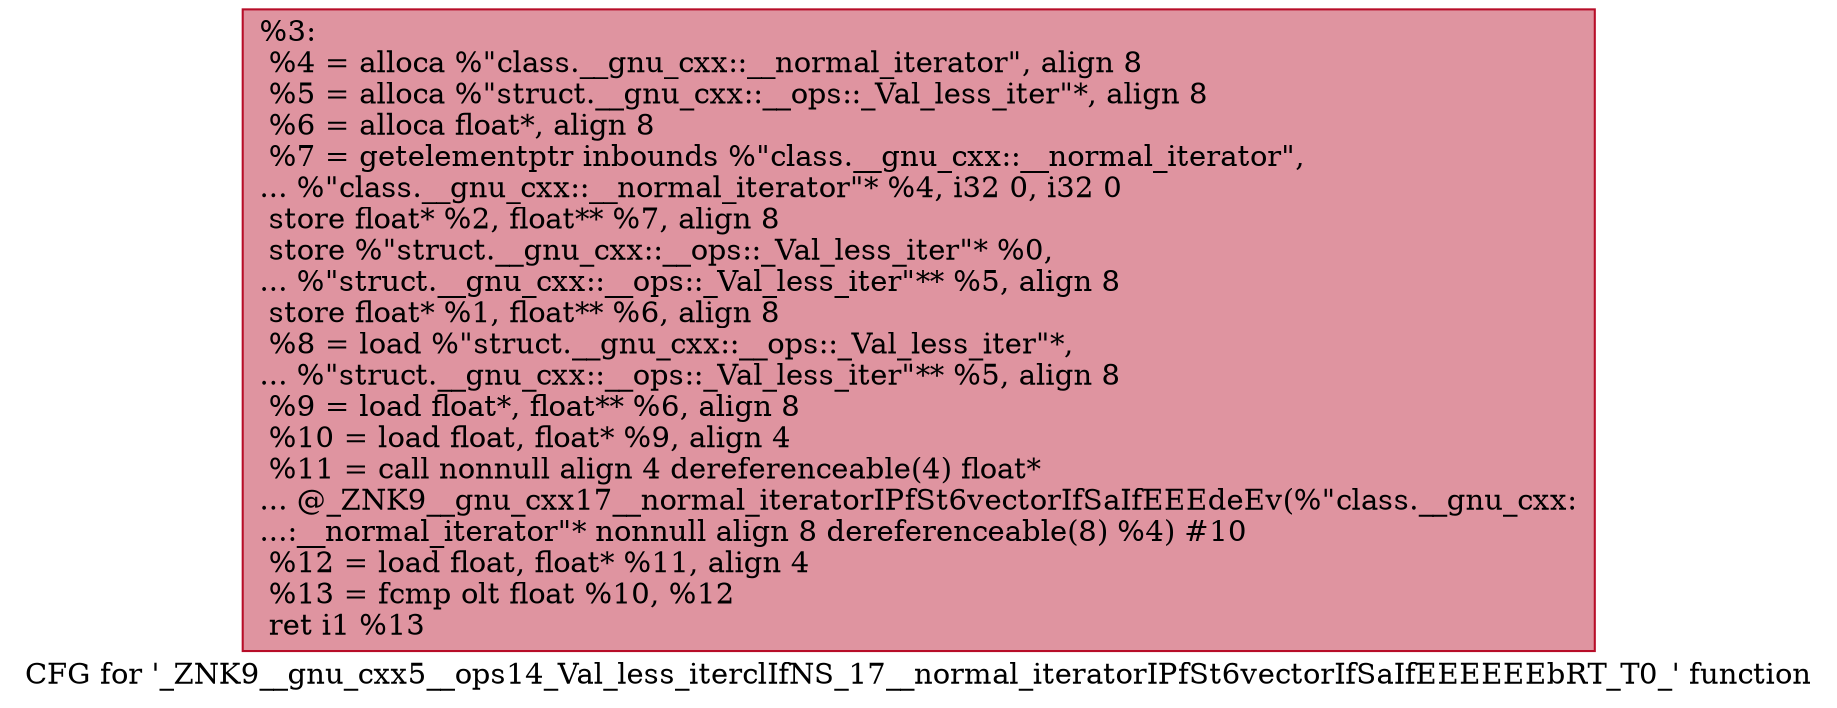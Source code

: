 digraph "CFG for '_ZNK9__gnu_cxx5__ops14_Val_less_iterclIfNS_17__normal_iteratorIPfSt6vectorIfSaIfEEEEEEbRT_T0_' function" {
	label="CFG for '_ZNK9__gnu_cxx5__ops14_Val_less_iterclIfNS_17__normal_iteratorIPfSt6vectorIfSaIfEEEEEEbRT_T0_' function";

	Node0x559354752e30 [shape=record,color="#b70d28ff", style=filled, fillcolor="#b70d2870",label="{%3:\l  %4 = alloca %\"class.__gnu_cxx::__normal_iterator\", align 8\l  %5 = alloca %\"struct.__gnu_cxx::__ops::_Val_less_iter\"*, align 8\l  %6 = alloca float*, align 8\l  %7 = getelementptr inbounds %\"class.__gnu_cxx::__normal_iterator\",\l... %\"class.__gnu_cxx::__normal_iterator\"* %4, i32 0, i32 0\l  store float* %2, float** %7, align 8\l  store %\"struct.__gnu_cxx::__ops::_Val_less_iter\"* %0,\l... %\"struct.__gnu_cxx::__ops::_Val_less_iter\"** %5, align 8\l  store float* %1, float** %6, align 8\l  %8 = load %\"struct.__gnu_cxx::__ops::_Val_less_iter\"*,\l... %\"struct.__gnu_cxx::__ops::_Val_less_iter\"** %5, align 8\l  %9 = load float*, float** %6, align 8\l  %10 = load float, float* %9, align 4\l  %11 = call nonnull align 4 dereferenceable(4) float*\l... @_ZNK9__gnu_cxx17__normal_iteratorIPfSt6vectorIfSaIfEEEdeEv(%\"class.__gnu_cxx:\l...:__normal_iterator\"* nonnull align 8 dereferenceable(8) %4) #10\l  %12 = load float, float* %11, align 4\l  %13 = fcmp olt float %10, %12\l  ret i1 %13\l}"];
}
